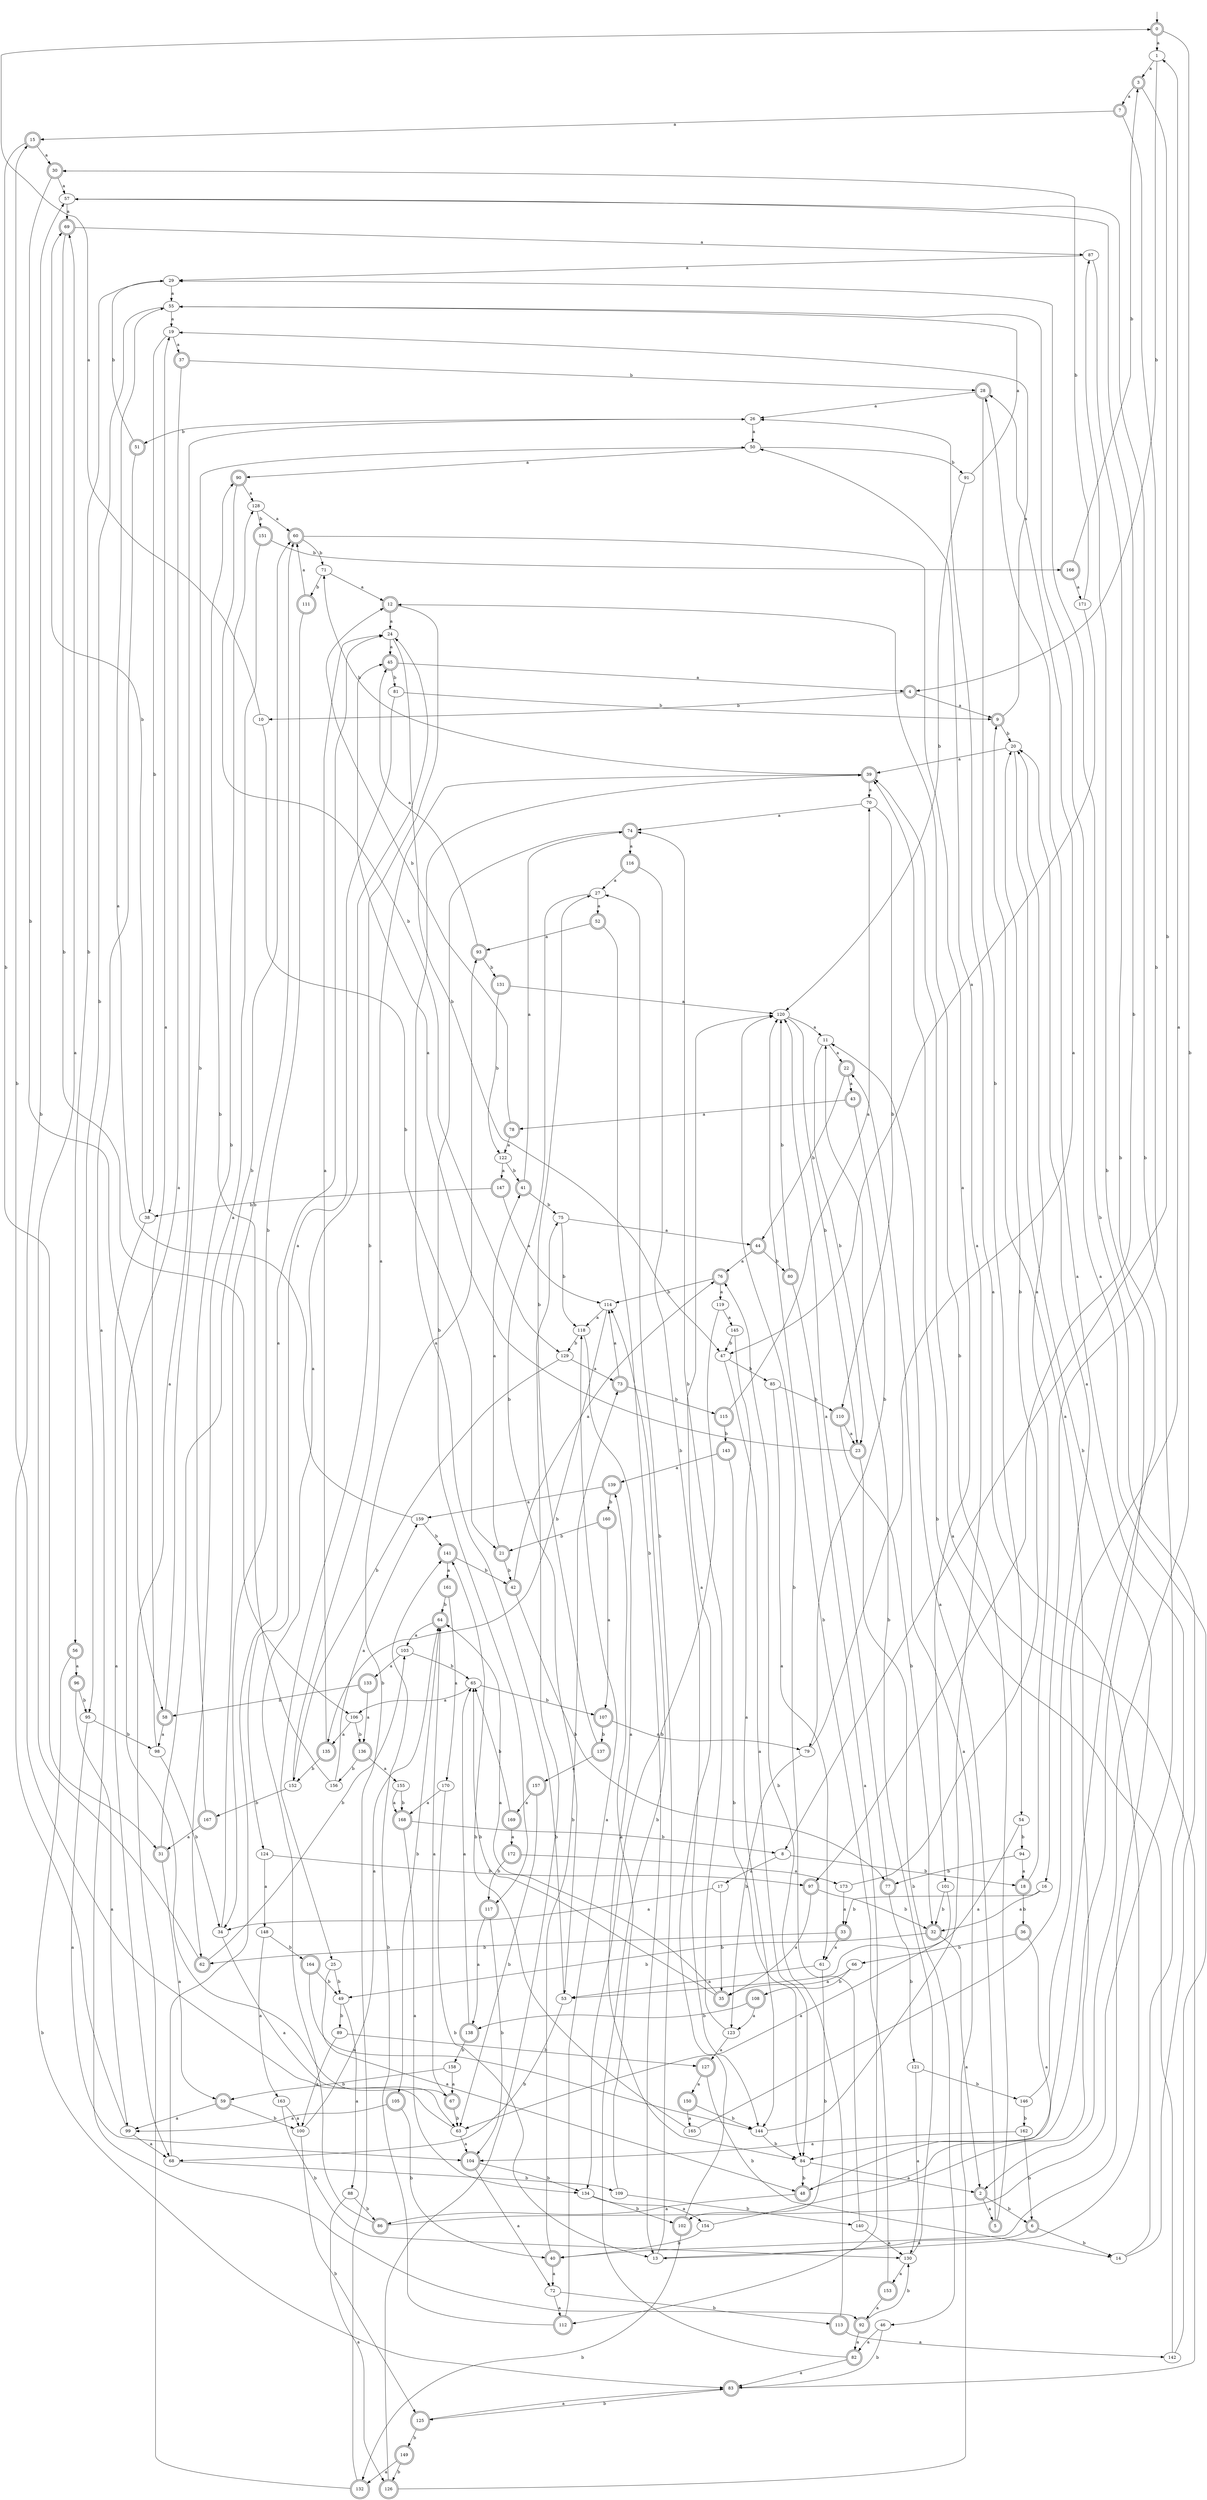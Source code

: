 digraph RandomDFA {
  __start0 [label="", shape=none];
  __start0 -> 0 [label=""];
  0 [shape=circle] [shape=doublecircle]
  0 -> 1 [label="a"]
  0 -> 2 [label="b"]
  1
  1 -> 3 [label="a"]
  1 -> 4 [label="b"]
  2 [shape=doublecircle]
  2 -> 5 [label="a"]
  2 -> 6 [label="b"]
  3 [shape=doublecircle]
  3 -> 7 [label="a"]
  3 -> 8 [label="b"]
  4 [shape=doublecircle]
  4 -> 9 [label="a"]
  4 -> 10 [label="b"]
  5 [shape=doublecircle]
  5 -> 11 [label="a"]
  5 -> 12 [label="b"]
  6 [shape=doublecircle]
  6 -> 13 [label="a"]
  6 -> 14 [label="b"]
  7 [shape=doublecircle]
  7 -> 15 [label="a"]
  7 -> 16 [label="b"]
  8
  8 -> 17 [label="a"]
  8 -> 18 [label="b"]
  9 [shape=doublecircle]
  9 -> 19 [label="a"]
  9 -> 20 [label="b"]
  10
  10 -> 0 [label="a"]
  10 -> 21 [label="b"]
  11
  11 -> 22 [label="a"]
  11 -> 23 [label="b"]
  12 [shape=doublecircle]
  12 -> 24 [label="a"]
  12 -> 25 [label="b"]
  13
  13 -> 26 [label="a"]
  13 -> 27 [label="b"]
  14
  14 -> 28 [label="a"]
  14 -> 29 [label="b"]
  15 [shape=doublecircle]
  15 -> 30 [label="a"]
  15 -> 31 [label="b"]
  16
  16 -> 32 [label="a"]
  16 -> 33 [label="b"]
  17
  17 -> 34 [label="a"]
  17 -> 35 [label="b"]
  18 [shape=doublecircle]
  18 -> 20 [label="a"]
  18 -> 36 [label="b"]
  19
  19 -> 37 [label="a"]
  19 -> 38 [label="b"]
  20
  20 -> 39 [label="a"]
  20 -> 40 [label="b"]
  21 [shape=doublecircle]
  21 -> 41 [label="a"]
  21 -> 42 [label="b"]
  22 [shape=doublecircle]
  22 -> 43 [label="a"]
  22 -> 44 [label="b"]
  23 [shape=doublecircle]
  23 -> 45 [label="a"]
  23 -> 46 [label="b"]
  24
  24 -> 45 [label="a"]
  24 -> 47 [label="b"]
  25
  25 -> 48 [label="a"]
  25 -> 49 [label="b"]
  26
  26 -> 50 [label="a"]
  26 -> 51 [label="b"]
  27
  27 -> 52 [label="a"]
  27 -> 53 [label="b"]
  28 [shape=doublecircle]
  28 -> 26 [label="a"]
  28 -> 54 [label="b"]
  29
  29 -> 55 [label="a"]
  29 -> 56 [label="b"]
  30 [shape=doublecircle]
  30 -> 57 [label="a"]
  30 -> 58 [label="b"]
  31 [shape=doublecircle]
  31 -> 59 [label="a"]
  31 -> 60 [label="b"]
  32 [shape=doublecircle]
  32 -> 2 [label="a"]
  32 -> 49 [label="b"]
  33 [shape=doublecircle]
  33 -> 61 [label="a"]
  33 -> 62 [label="b"]
  34
  34 -> 63 [label="a"]
  34 -> 60 [label="b"]
  35 [shape=doublecircle]
  35 -> 64 [label="a"]
  35 -> 65 [label="b"]
  36 [shape=doublecircle]
  36 -> 48 [label="a"]
  36 -> 66 [label="b"]
  37 [shape=doublecircle]
  37 -> 67 [label="a"]
  37 -> 28 [label="b"]
  38
  38 -> 68 [label="a"]
  38 -> 69 [label="b"]
  39 [shape=doublecircle]
  39 -> 70 [label="a"]
  39 -> 71 [label="b"]
  40 [shape=doublecircle]
  40 -> 72 [label="a"]
  40 -> 73 [label="b"]
  41 [shape=doublecircle]
  41 -> 74 [label="a"]
  41 -> 75 [label="b"]
  42 [shape=doublecircle]
  42 -> 76 [label="a"]
  42 -> 77 [label="b"]
  43 [shape=doublecircle]
  43 -> 78 [label="a"]
  43 -> 79 [label="b"]
  44 [shape=doublecircle]
  44 -> 76 [label="a"]
  44 -> 80 [label="b"]
  45 [shape=doublecircle]
  45 -> 4 [label="a"]
  45 -> 81 [label="b"]
  46
  46 -> 82 [label="a"]
  46 -> 83 [label="b"]
  47
  47 -> 84 [label="a"]
  47 -> 85 [label="b"]
  48 [shape=doublecircle]
  48 -> 86 [label="a"]
  48 -> 87 [label="b"]
  49
  49 -> 88 [label="a"]
  49 -> 89 [label="b"]
  50
  50 -> 90 [label="a"]
  50 -> 91 [label="b"]
  51 [shape=doublecircle]
  51 -> 92 [label="a"]
  51 -> 29 [label="b"]
  52 [shape=doublecircle]
  52 -> 93 [label="a"]
  52 -> 13 [label="b"]
  53
  53 -> 39 [label="a"]
  53 -> 68 [label="b"]
  54
  54 -> 53 [label="a"]
  54 -> 94 [label="b"]
  55
  55 -> 19 [label="a"]
  55 -> 95 [label="b"]
  56 [shape=doublecircle]
  56 -> 96 [label="a"]
  56 -> 83 [label="b"]
  57
  57 -> 69 [label="a"]
  57 -> 97 [label="b"]
  58 [shape=doublecircle]
  58 -> 98 [label="a"]
  58 -> 50 [label="b"]
  59 [shape=doublecircle]
  59 -> 99 [label="a"]
  59 -> 100 [label="b"]
  60 [shape=doublecircle]
  60 -> 101 [label="a"]
  60 -> 71 [label="b"]
  61
  61 -> 53 [label="a"]
  61 -> 102 [label="b"]
  62 [shape=doublecircle]
  62 -> 69 [label="a"]
  62 -> 103 [label="b"]
  63
  63 -> 104 [label="a"]
  63 -> 15 [label="b"]
  64 [shape=doublecircle]
  64 -> 103 [label="a"]
  64 -> 105 [label="b"]
  65
  65 -> 106 [label="a"]
  65 -> 107 [label="b"]
  66
  66 -> 35 [label="a"]
  66 -> 108 [label="b"]
  67 [shape=doublecircle]
  67 -> 64 [label="a"]
  67 -> 63 [label="b"]
  68
  68 -> 24 [label="a"]
  68 -> 109 [label="b"]
  69 [shape=doublecircle]
  69 -> 87 [label="a"]
  69 -> 106 [label="b"]
  70
  70 -> 74 [label="a"]
  70 -> 110 [label="b"]
  71
  71 -> 12 [label="a"]
  71 -> 111 [label="b"]
  72
  72 -> 112 [label="a"]
  72 -> 113 [label="b"]
  73 [shape=doublecircle]
  73 -> 114 [label="a"]
  73 -> 115 [label="b"]
  74 [shape=doublecircle]
  74 -> 116 [label="a"]
  74 -> 117 [label="b"]
  75
  75 -> 44 [label="a"]
  75 -> 118 [label="b"]
  76 [shape=doublecircle]
  76 -> 119 [label="a"]
  76 -> 114 [label="b"]
  77 [shape=doublecircle]
  77 -> 120 [label="a"]
  77 -> 121 [label="b"]
  78 [shape=doublecircle]
  78 -> 122 [label="a"]
  78 -> 12 [label="b"]
  79
  79 -> 28 [label="a"]
  79 -> 123 [label="b"]
  80 [shape=doublecircle]
  80 -> 112 [label="a"]
  80 -> 120 [label="b"]
  81
  81 -> 124 [label="a"]
  81 -> 9 [label="b"]
  82 [shape=doublecircle]
  82 -> 83 [label="a"]
  82 -> 114 [label="b"]
  83 [shape=doublecircle]
  83 -> 39 [label="a"]
  83 -> 125 [label="b"]
  84
  84 -> 2 [label="a"]
  84 -> 48 [label="b"]
  85
  85 -> 61 [label="a"]
  85 -> 110 [label="b"]
  86 [shape=doublecircle]
  86 -> 24 [label="a"]
  86 -> 57 [label="b"]
  87
  87 -> 29 [label="a"]
  87 -> 84 [label="b"]
  88
  88 -> 126 [label="a"]
  88 -> 86 [label="b"]
  89
  89 -> 100 [label="a"]
  89 -> 127 [label="b"]
  90 [shape=doublecircle]
  90 -> 128 [label="a"]
  90 -> 129 [label="b"]
  91
  91 -> 55 [label="a"]
  91 -> 120 [label="b"]
  92 [shape=doublecircle]
  92 -> 82 [label="a"]
  92 -> 130 [label="b"]
  93 [shape=doublecircle]
  93 -> 45 [label="a"]
  93 -> 131 [label="b"]
  94
  94 -> 18 [label="a"]
  94 -> 77 [label="b"]
  95
  95 -> 104 [label="a"]
  95 -> 98 [label="b"]
  96 [shape=doublecircle]
  96 -> 99 [label="a"]
  96 -> 95 [label="b"]
  97 [shape=doublecircle]
  97 -> 35 [label="a"]
  97 -> 32 [label="b"]
  98
  98 -> 19 [label="a"]
  98 -> 34 [label="b"]
  99
  99 -> 68 [label="a"]
  99 -> 57 [label="b"]
  100
  100 -> 64 [label="a"]
  100 -> 125 [label="b"]
  101
  101 -> 63 [label="a"]
  101 -> 32 [label="b"]
  102 [shape=doublecircle]
  102 -> 120 [label="a"]
  102 -> 132 [label="b"]
  103
  103 -> 133 [label="a"]
  103 -> 65 [label="b"]
  104 [shape=doublecircle]
  104 -> 72 [label="a"]
  104 -> 134 [label="b"]
  105 [shape=doublecircle]
  105 -> 99 [label="a"]
  105 -> 40 [label="b"]
  106
  106 -> 135 [label="a"]
  106 -> 136 [label="b"]
  107 [shape=doublecircle]
  107 -> 79 [label="a"]
  107 -> 137 [label="b"]
  108 [shape=doublecircle]
  108 -> 123 [label="a"]
  108 -> 138 [label="b"]
  109
  109 -> 139 [label="a"]
  109 -> 140 [label="b"]
  110 [shape=doublecircle]
  110 -> 23 [label="a"]
  110 -> 32 [label="b"]
  111 [shape=doublecircle]
  111 -> 60 [label="a"]
  111 -> 34 [label="b"]
  112 [shape=doublecircle]
  112 -> 118 [label="a"]
  112 -> 141 [label="b"]
  113 [shape=doublecircle]
  113 -> 142 [label="a"]
  113 -> 76 [label="b"]
  114
  114 -> 118 [label="a"]
  114 -> 135 [label="b"]
  115 [shape=doublecircle]
  115 -> 70 [label="a"]
  115 -> 143 [label="b"]
  116 [shape=doublecircle]
  116 -> 27 [label="a"]
  116 -> 144 [label="b"]
  117 [shape=doublecircle]
  117 -> 138 [label="a"]
  117 -> 104 [label="b"]
  118
  118 -> 84 [label="a"]
  118 -> 129 [label="b"]
  119
  119 -> 145 [label="a"]
  119 -> 134 [label="b"]
  120
  120 -> 11 [label="a"]
  120 -> 23 [label="b"]
  121
  121 -> 130 [label="a"]
  121 -> 146 [label="b"]
  122
  122 -> 147 [label="a"]
  122 -> 41 [label="b"]
  123
  123 -> 127 [label="a"]
  123 -> 74 [label="b"]
  124
  124 -> 148 [label="a"]
  124 -> 97 [label="b"]
  125 [shape=doublecircle]
  125 -> 83 [label="a"]
  125 -> 149 [label="b"]
  126 [shape=doublecircle]
  126 -> 22 [label="a"]
  126 -> 75 [label="b"]
  127 [shape=doublecircle]
  127 -> 150 [label="a"]
  127 -> 14 [label="b"]
  128
  128 -> 60 [label="a"]
  128 -> 151 [label="b"]
  129
  129 -> 73 [label="a"]
  129 -> 152 [label="b"]
  130
  130 -> 153 [label="a"]
  130 -> 11 [label="b"]
  131 [shape=doublecircle]
  131 -> 120 [label="a"]
  131 -> 122 [label="b"]
  132 [shape=doublecircle]
  132 -> 26 [label="a"]
  132 -> 93 [label="b"]
  133 [shape=doublecircle]
  133 -> 136 [label="a"]
  133 -> 58 [label="b"]
  134
  134 -> 154 [label="a"]
  134 -> 102 [label="b"]
  135 [shape=doublecircle]
  135 -> 24 [label="a"]
  135 -> 152 [label="b"]
  136 [shape=doublecircle]
  136 -> 155 [label="a"]
  136 -> 156 [label="b"]
  137 [shape=doublecircle]
  137 -> 157 [label="a"]
  137 -> 27 [label="b"]
  138 [shape=doublecircle]
  138 -> 65 [label="a"]
  138 -> 158 [label="b"]
  139 [shape=doublecircle]
  139 -> 159 [label="a"]
  139 -> 160 [label="b"]
  140
  140 -> 130 [label="a"]
  140 -> 120 [label="b"]
  141 [shape=doublecircle]
  141 -> 161 [label="a"]
  141 -> 42 [label="b"]
  142
  142 -> 55 [label="a"]
  142 -> 39 [label="b"]
  143 [shape=doublecircle]
  143 -> 139 [label="a"]
  143 -> 84 [label="b"]
  144
  144 -> 50 [label="a"]
  144 -> 84 [label="b"]
  145
  145 -> 144 [label="a"]
  145 -> 47 [label="b"]
  146
  146 -> 1 [label="a"]
  146 -> 162 [label="b"]
  147 [shape=doublecircle]
  147 -> 114 [label="a"]
  147 -> 38 [label="b"]
  148
  148 -> 163 [label="a"]
  148 -> 164 [label="b"]
  149 [shape=doublecircle]
  149 -> 132 [label="a"]
  149 -> 126 [label="b"]
  150 [shape=doublecircle]
  150 -> 165 [label="a"]
  150 -> 144 [label="b"]
  151 [shape=doublecircle]
  151 -> 62 [label="a"]
  151 -> 166 [label="b"]
  152
  152 -> 39 [label="a"]
  152 -> 167 [label="b"]
  153 [shape=doublecircle]
  153 -> 92 [label="a"]
  153 -> 120 [label="b"]
  154
  154 -> 9 [label="a"]
  154 -> 40 [label="b"]
  155
  155 -> 168 [label="a"]
  155 -> 168 [label="b"]
  156
  156 -> 159 [label="a"]
  156 -> 90 [label="b"]
  157 [shape=doublecircle]
  157 -> 169 [label="a"]
  157 -> 63 [label="b"]
  158
  158 -> 67 [label="a"]
  158 -> 59 [label="b"]
  159
  159 -> 55 [label="a"]
  159 -> 141 [label="b"]
  160 [shape=doublecircle]
  160 -> 107 [label="a"]
  160 -> 21 [label="b"]
  161 [shape=doublecircle]
  161 -> 170 [label="a"]
  161 -> 64 [label="b"]
  162
  162 -> 104 [label="a"]
  162 -> 6 [label="b"]
  163
  163 -> 100 [label="a"]
  163 -> 130 [label="b"]
  164 [shape=doublecircle]
  164 -> 144 [label="a"]
  164 -> 49 [label="b"]
  165
  165 -> 20 [label="a"]
  165 -> 141 [label="b"]
  166 [shape=doublecircle]
  166 -> 171 [label="a"]
  166 -> 3 [label="b"]
  167 [shape=doublecircle]
  167 -> 31 [label="a"]
  167 -> 128 [label="b"]
  168 [shape=doublecircle]
  168 -> 134 [label="a"]
  168 -> 8 [label="b"]
  169 [shape=doublecircle]
  169 -> 172 [label="a"]
  169 -> 65 [label="b"]
  170
  170 -> 168 [label="a"]
  170 -> 13 [label="b"]
  171
  171 -> 47 [label="a"]
  171 -> 30 [label="b"]
  172 [shape=doublecircle]
  172 -> 173 [label="a"]
  172 -> 117 [label="b"]
  173
  173 -> 33 [label="a"]
  173 -> 20 [label="b"]
}
